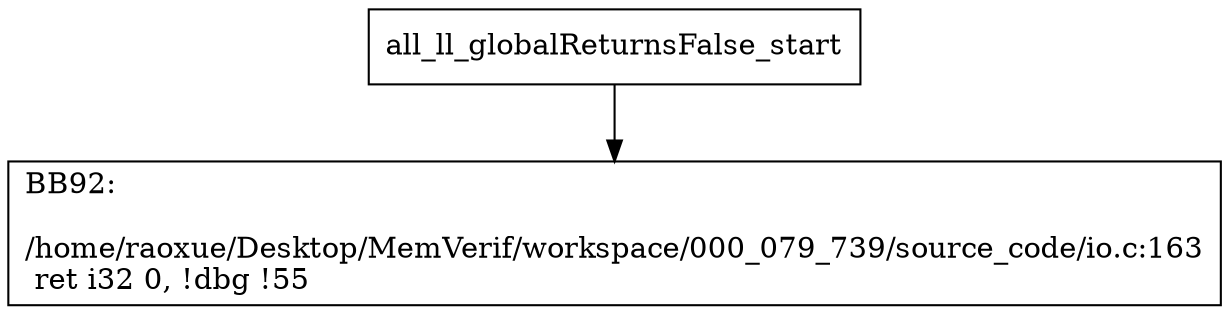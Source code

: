 digraph "CFG for'all_ll_globalReturnsFalse' function" {
	BBall_ll_globalReturnsFalse_start[shape=record,label="{all_ll_globalReturnsFalse_start}"];
	BBall_ll_globalReturnsFalse_start-> all_ll_globalReturnsFalseBB92;
	all_ll_globalReturnsFalseBB92 [shape=record, label="{BB92:\l\l/home/raoxue/Desktop/MemVerif/workspace/000_079_739/source_code/io.c:163\l
  ret i32 0, !dbg !55\l
}"];
}
